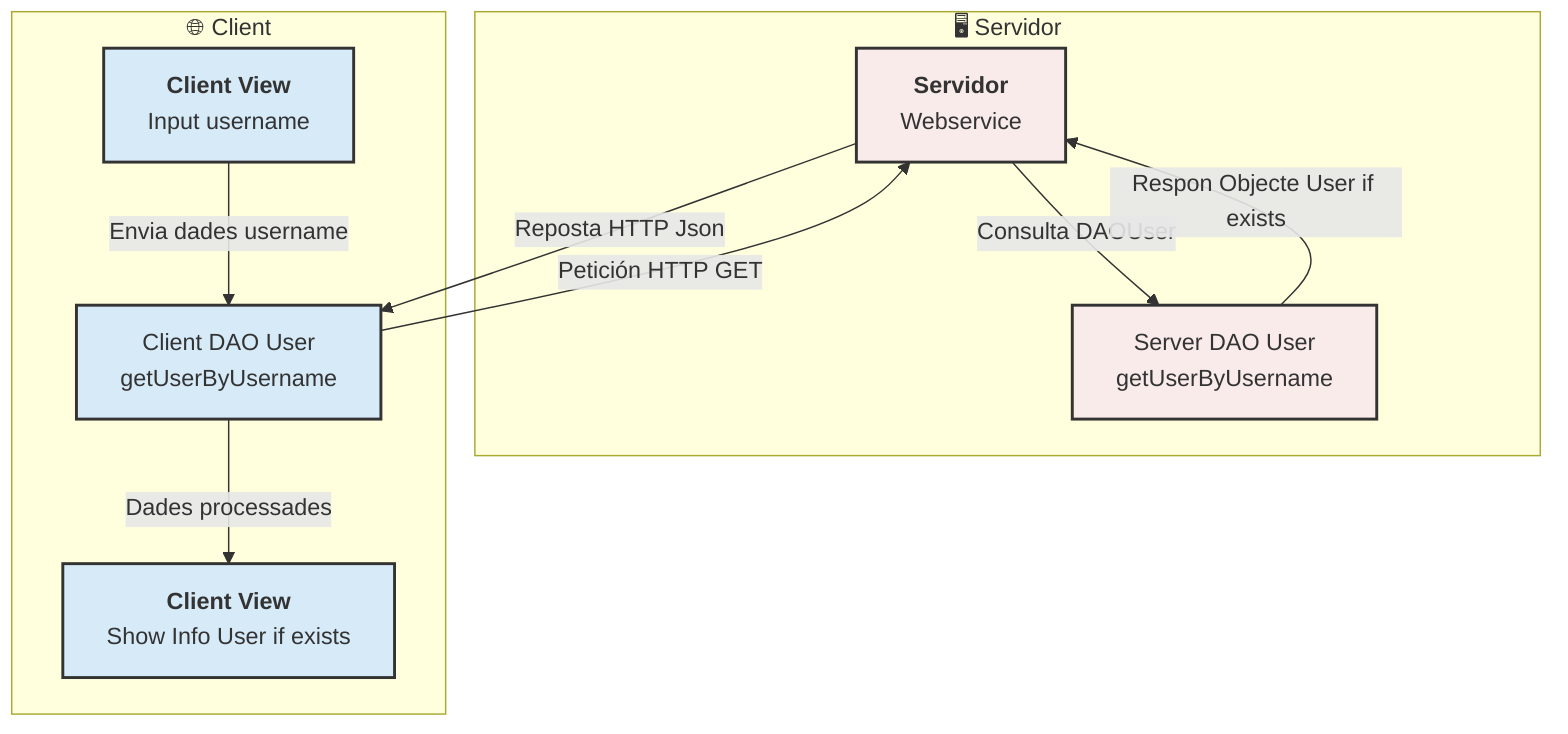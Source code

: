 flowchart TD
    subgraph Server["🖥️ Servidor"]
        C -->|Consulta DAOUser | D[Server DAO User <br> getUserByUsername]
        D -->|Respon Objecte User if exists| C
        
    end
    
    subgraph Client["🌐 Client"]
        A[<b>Client View</b> <br> Input username] -->|Envia dades username| B[Client DAO User<br> getUserByUsername]
        B -->|Petición HTTP  GET | C[<b>Servidor</b> <br> Webservice]
        B -->|Dades processades| F[<b>Client View</b> <br> Show Info User if exists]
        C -->|Reposta HTTP Json | B
    end       


    classDef client fill:#D6EAF8,stroke:#333,stroke-width:2px;
    classDef server fill:#F9EBEA,stroke:#333,stroke-width:2px;

    class A client;
    class B client;
    class F client;
    class C server;
    class D server;